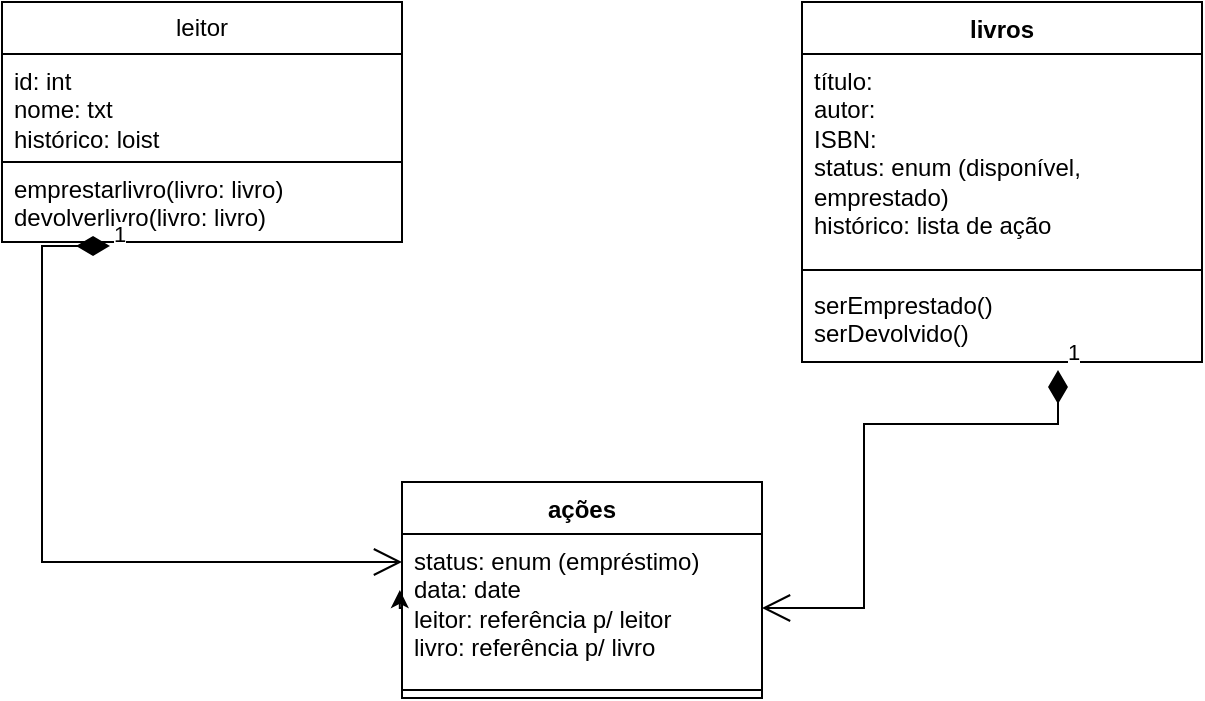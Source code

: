<mxfile version="21.7.4" type="device">
  <diagram name="Página-1" id="I7W8itkMXVNLS7AhqgT9">
    <mxGraphModel dx="880" dy="470" grid="1" gridSize="10" guides="1" tooltips="1" connect="1" arrows="1" fold="1" page="1" pageScale="1" pageWidth="827" pageHeight="1169" math="0" shadow="0">
      <root>
        <mxCell id="0" />
        <mxCell id="1" parent="0" />
        <mxCell id="iJBXnzSZARAtXqbCaiLL-14" value="leitor" style="swimlane;fontStyle=0;childLayout=stackLayout;horizontal=1;startSize=26;fillColor=none;horizontalStack=0;resizeParent=1;resizeParentMax=0;resizeLast=0;collapsible=1;marginBottom=0;whiteSpace=wrap;html=1;" vertex="1" parent="1">
          <mxGeometry x="80" y="40" width="200" height="120" as="geometry" />
        </mxCell>
        <mxCell id="iJBXnzSZARAtXqbCaiLL-15" value="id: int&lt;br&gt;nome: txt&lt;br&gt;histórico: loist&lt;br&gt;" style="text;strokeColor=default;fillColor=none;align=left;verticalAlign=top;spacingLeft=4;spacingRight=4;overflow=hidden;rotatable=0;points=[[0,0.5],[1,0.5]];portConstraint=eastwest;whiteSpace=wrap;html=1;" vertex="1" parent="iJBXnzSZARAtXqbCaiLL-14">
          <mxGeometry y="26" width="200" height="54" as="geometry" />
        </mxCell>
        <mxCell id="iJBXnzSZARAtXqbCaiLL-16" value="emprestarlivro(livro: livro)&lt;br&gt;devolverlivro(livro: livro)" style="text;strokeColor=none;fillColor=none;align=left;verticalAlign=top;spacingLeft=4;spacingRight=4;overflow=hidden;rotatable=0;points=[[0,0.5],[1,0.5]];portConstraint=eastwest;whiteSpace=wrap;html=1;" vertex="1" parent="iJBXnzSZARAtXqbCaiLL-14">
          <mxGeometry y="80" width="200" height="40" as="geometry" />
        </mxCell>
        <mxCell id="iJBXnzSZARAtXqbCaiLL-22" value="ações" style="swimlane;fontStyle=1;align=center;verticalAlign=top;childLayout=stackLayout;horizontal=1;startSize=26;horizontalStack=0;resizeParent=1;resizeParentMax=0;resizeLast=0;collapsible=1;marginBottom=0;whiteSpace=wrap;html=1;" vertex="1" parent="1">
          <mxGeometry x="280" y="280" width="180" height="108" as="geometry" />
        </mxCell>
        <mxCell id="iJBXnzSZARAtXqbCaiLL-23" value="status: enum (empréstimo)&lt;br&gt;data: date&lt;br&gt;leitor: referência p/ leitor&lt;br&gt;livro: referência p/ livro" style="text;strokeColor=none;fillColor=none;align=left;verticalAlign=top;spacingLeft=4;spacingRight=4;overflow=hidden;rotatable=0;points=[[0,0.5],[1,0.5]];portConstraint=eastwest;whiteSpace=wrap;html=1;" vertex="1" parent="iJBXnzSZARAtXqbCaiLL-22">
          <mxGeometry y="26" width="180" height="74" as="geometry" />
        </mxCell>
        <mxCell id="iJBXnzSZARAtXqbCaiLL-24" value="" style="line;strokeWidth=1;fillColor=none;align=left;verticalAlign=middle;spacingTop=-1;spacingLeft=3;spacingRight=3;rotatable=0;labelPosition=right;points=[];portConstraint=eastwest;strokeColor=inherit;" vertex="1" parent="iJBXnzSZARAtXqbCaiLL-22">
          <mxGeometry y="100" width="180" height="8" as="geometry" />
        </mxCell>
        <mxCell id="iJBXnzSZARAtXqbCaiLL-33" style="edgeStyle=orthogonalEdgeStyle;rounded=0;orthogonalLoop=1;jettySize=auto;html=1;exitX=0;exitY=0.5;exitDx=0;exitDy=0;entryX=-0.006;entryY=0.378;entryDx=0;entryDy=0;entryPerimeter=0;" edge="1" parent="iJBXnzSZARAtXqbCaiLL-22" source="iJBXnzSZARAtXqbCaiLL-23" target="iJBXnzSZARAtXqbCaiLL-23">
          <mxGeometry relative="1" as="geometry" />
        </mxCell>
        <mxCell id="iJBXnzSZARAtXqbCaiLL-26" value="livros&lt;br&gt;" style="swimlane;fontStyle=1;align=center;verticalAlign=top;childLayout=stackLayout;horizontal=1;startSize=26;horizontalStack=0;resizeParent=1;resizeParentMax=0;resizeLast=0;collapsible=1;marginBottom=0;whiteSpace=wrap;html=1;" vertex="1" parent="1">
          <mxGeometry x="480" y="40" width="200" height="180" as="geometry" />
        </mxCell>
        <mxCell id="iJBXnzSZARAtXqbCaiLL-27" value="título:&lt;br&gt;autor:&lt;br&gt;ISBN:&lt;br&gt;status: enum (disponível, emprestado)&lt;br&gt;histórico: lista de ação" style="text;strokeColor=none;fillColor=none;align=left;verticalAlign=top;spacingLeft=4;spacingRight=4;overflow=hidden;rotatable=0;points=[[0,0.5],[1,0.5]];portConstraint=eastwest;whiteSpace=wrap;html=1;" vertex="1" parent="iJBXnzSZARAtXqbCaiLL-26">
          <mxGeometry y="26" width="200" height="104" as="geometry" />
        </mxCell>
        <mxCell id="iJBXnzSZARAtXqbCaiLL-28" value="" style="line;strokeWidth=1;fillColor=none;align=left;verticalAlign=middle;spacingTop=-1;spacingLeft=3;spacingRight=3;rotatable=0;labelPosition=right;points=[];portConstraint=eastwest;strokeColor=inherit;" vertex="1" parent="iJBXnzSZARAtXqbCaiLL-26">
          <mxGeometry y="130" width="200" height="8" as="geometry" />
        </mxCell>
        <mxCell id="iJBXnzSZARAtXqbCaiLL-29" value="serEmprestado()&lt;br&gt;serDevolvido()" style="text;strokeColor=none;fillColor=none;align=left;verticalAlign=top;spacingLeft=4;spacingRight=4;overflow=hidden;rotatable=0;points=[[0,0.5],[1,0.5]];portConstraint=eastwest;whiteSpace=wrap;html=1;" vertex="1" parent="iJBXnzSZARAtXqbCaiLL-26">
          <mxGeometry y="138" width="200" height="42" as="geometry" />
        </mxCell>
        <mxCell id="iJBXnzSZARAtXqbCaiLL-31" value="1" style="endArrow=open;html=1;endSize=12;startArrow=diamondThin;startSize=14;startFill=1;edgeStyle=orthogonalEdgeStyle;align=left;verticalAlign=bottom;rounded=0;exitX=0.64;exitY=1.095;exitDx=0;exitDy=0;exitPerimeter=0;entryX=1;entryY=0.5;entryDx=0;entryDy=0;" edge="1" parent="1" source="iJBXnzSZARAtXqbCaiLL-29" target="iJBXnzSZARAtXqbCaiLL-23">
          <mxGeometry x="-1" y="3" relative="1" as="geometry">
            <mxPoint x="622.04" y="250.002" as="sourcePoint" />
            <mxPoint x="510.0" y="379.048" as="targetPoint" />
            <Array as="points">
              <mxPoint x="608" y="251" />
              <mxPoint x="511" y="251" />
              <mxPoint x="511" y="343" />
            </Array>
          </mxGeometry>
        </mxCell>
        <mxCell id="iJBXnzSZARAtXqbCaiLL-34" value="1" style="endArrow=open;html=1;endSize=12;startArrow=diamondThin;startSize=14;startFill=1;edgeStyle=orthogonalEdgeStyle;align=left;verticalAlign=bottom;rounded=0;exitX=0.27;exitY=1.05;exitDx=0;exitDy=0;exitPerimeter=0;" edge="1" parent="1" source="iJBXnzSZARAtXqbCaiLL-16">
          <mxGeometry x="-1" y="3" relative="1" as="geometry">
            <mxPoint x="120" y="320" as="sourcePoint" />
            <mxPoint x="280" y="320" as="targetPoint" />
            <Array as="points">
              <mxPoint x="100" y="162" />
              <mxPoint x="100" y="320" />
            </Array>
          </mxGeometry>
        </mxCell>
      </root>
    </mxGraphModel>
  </diagram>
</mxfile>
